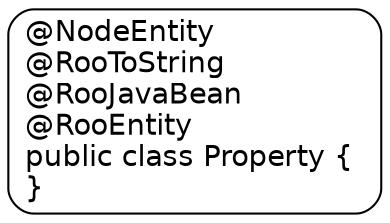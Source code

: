 digraph Property {
  node [
    fontname = "Bitstream Vera Sans"
    shape = "Mrecord"
  ]
  edge [
    fontname = "Bitstream Vera Sans"
  ]

  Property [
    
    label = "{@NodeEntity\
    \l@RooToString\
    \l@RooJavaBean\
    \l@RooEntity\
    \lpublic class Property \{\
    \l\}\
    \l}"
  ]

}
